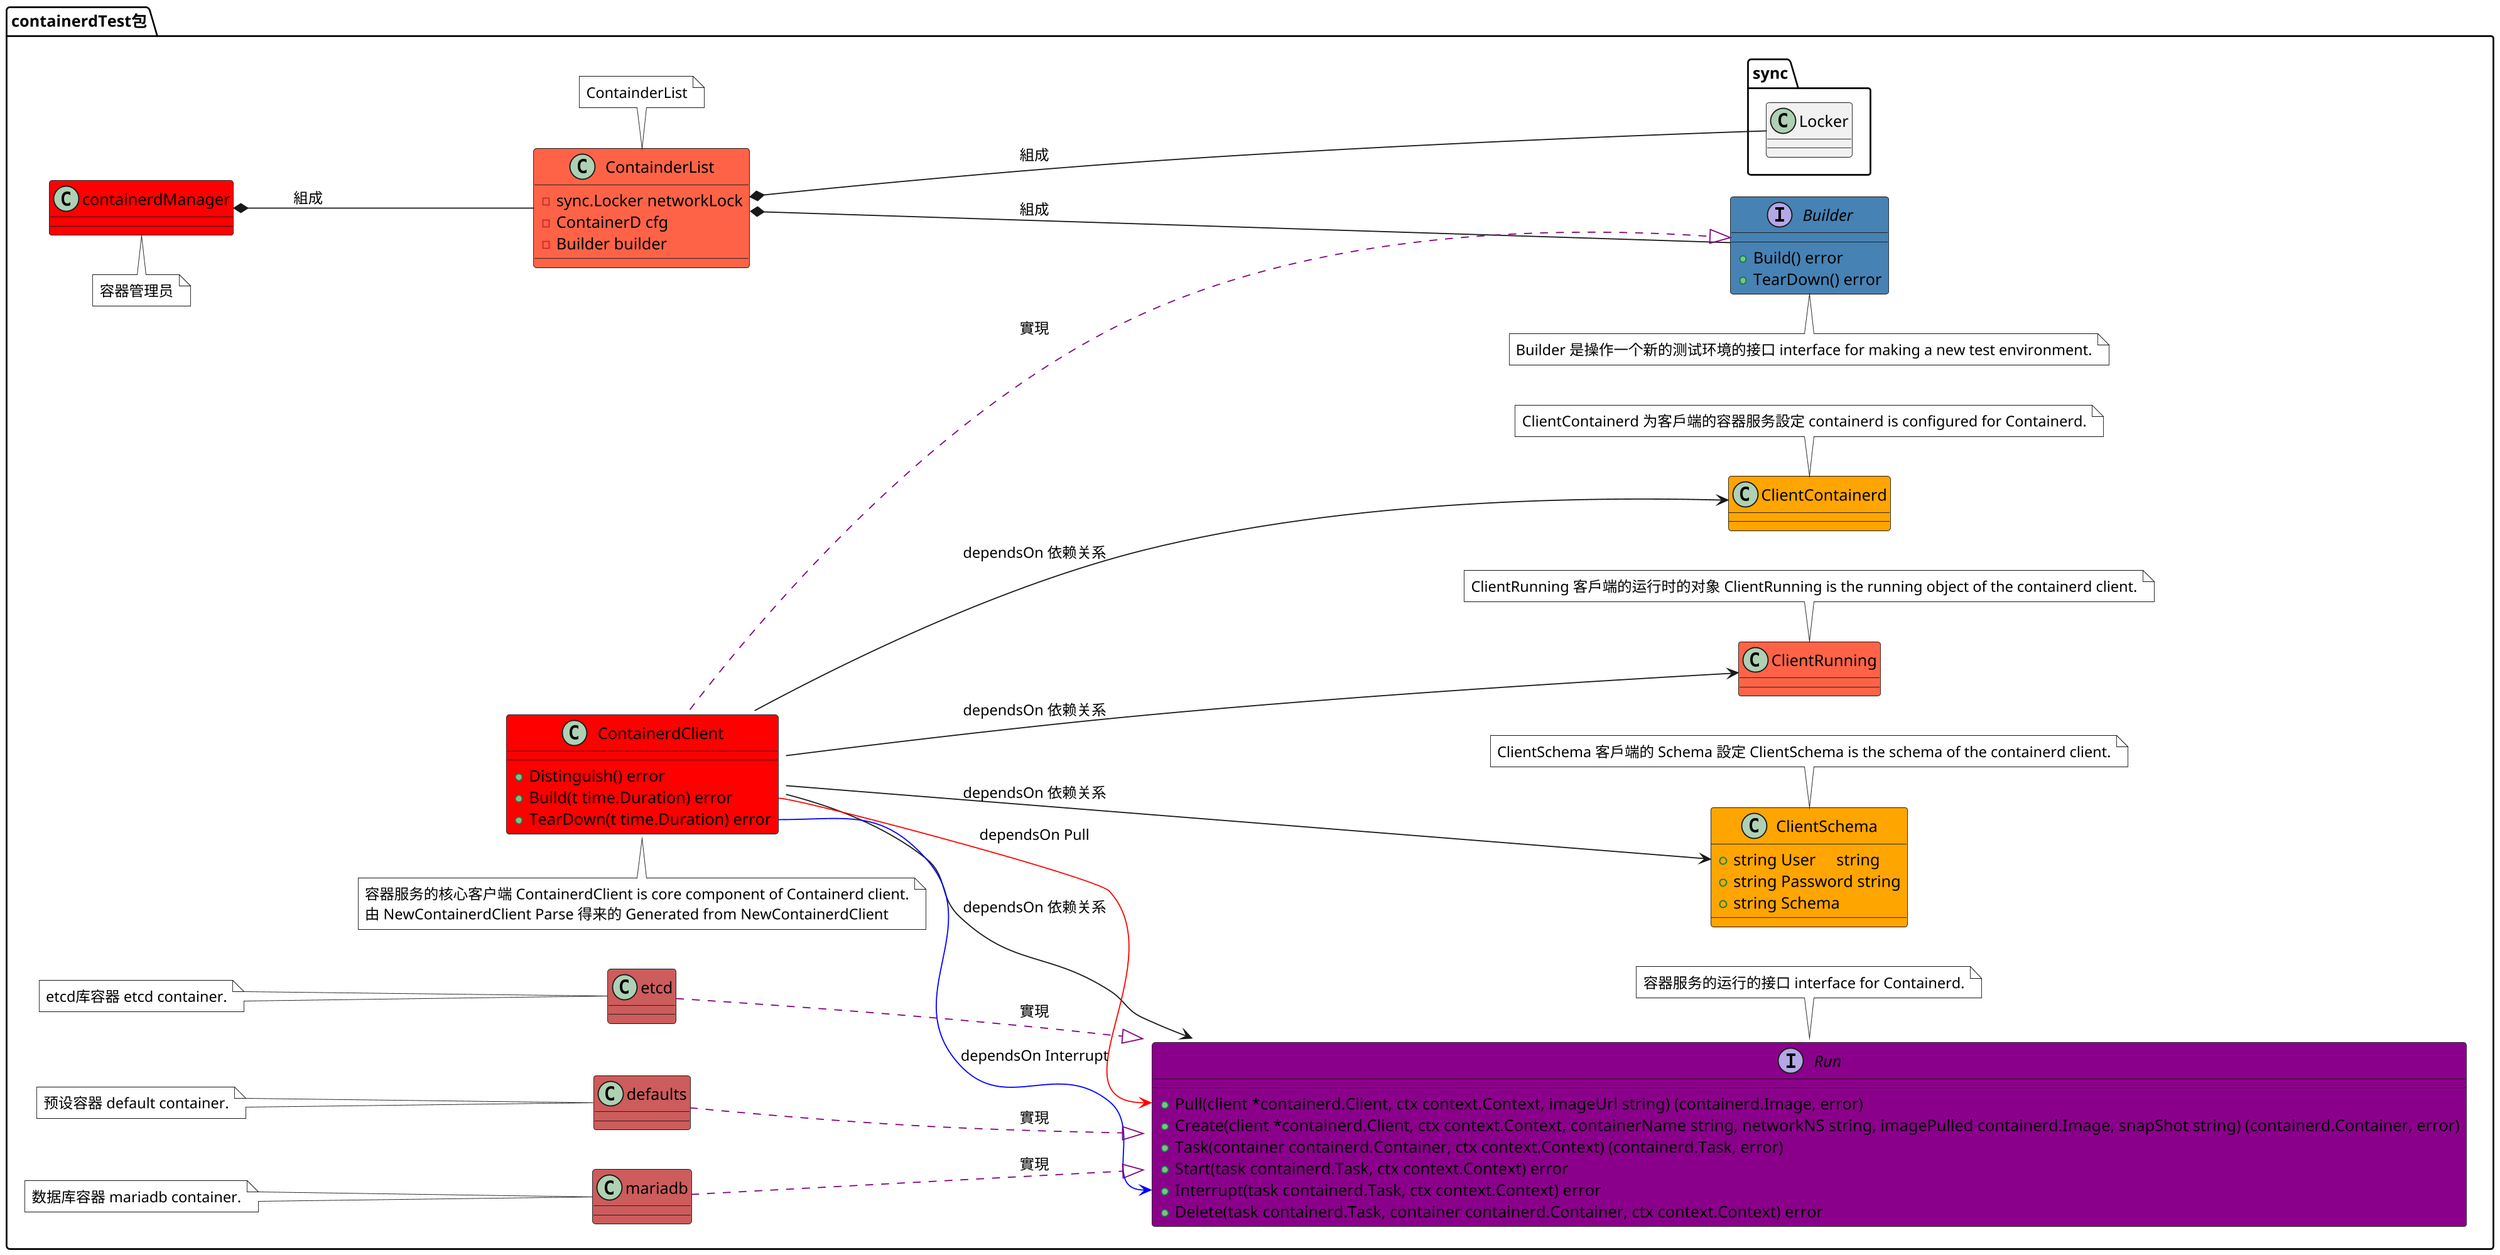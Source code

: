 @startuml

left to right direction
scale 5000 width
scale 2000 height

'预设背景的颜色
skinparam NoteBackgroundColor white


'整个 Containerd 运作的类图

package containerdTest包 {
    '管理员
    class containerdManager {
    }
    class containerdManager #back:red
    note top of containerdManager {
        容器管理员
    }

    class ContainderList {
    	- sync.Locker networkLock
    	- ContainerD cfg
    	- Builder builder
    }
    class ContainderList #back:tomato
    note bottom of ContainderList {
        ContainderList
    }

    '客户端介面
    interface Builder {
        + Build() error
        + TearDown() error
    }
    interface Builder #back:steelblue
    note top of Builder {
        Builder 是操作一个新的测试环境的接口 interface for making a new test environment.
    }

    '核心类
    class ContainerdClient {
        + Distinguish() error
        + Build(t time.Duration) error
        + TearDown(t time.Duration) error
    }
    class ContainerdClient #back:red
    note top of ContainerdClient {
        容器服务的核心客户端 ContainerdClient is core component of Containerd client.
        由 NewContainerdClient Parse 得来的 Generated from NewContainerdClient
    }

    '核心类的设定

    '核心类的容器设定
    class ClientContainerd {
    }
    class ClientContainerd #back:orange
    note bottom of ClientContainerd {
        ClientContainerd 为客戶端的容器服务設定 containerd is configured for Containerd.
    }

    '核心类的 Schema 设定
    class ClientSchema {
        + string User     string
        + string Password string
        + string Schema
    }
    class ClientSchema #back:orange
    note bottom of ClientSchema {
        ClientSchema 客戶端的 Schema 設定 ClientSchema is the schema of the containerd client.
    }

    '核心类的容器运行时的对象
    class ClientRunning {
    }
    class ClientRunning #back:tomato
    note bottom of ClientRunning {
        ClientRunning 客戶端的运行时的对象 ClientRunning is the running object of the containerd client.
    }

    '核心类的执行接口
    interface Run {
    	+ Pull(client *containerd.Client, ctx context.Context, imageUrl string) (containerd.Image, error)
    	+ Create(client *containerd.Client, ctx context.Context, containerName string, networkNS string, imagePulled containerd.Image, snapShot string) (containerd.Container, error)
    	+ Task(container containerd.Container, ctx context.Context) (containerd.Task, error)
    	+ Start(task containerd.Task, ctx context.Context) error
    	+ Interrupt(task containerd.Task, ctx context.Context) error
    	+ Delete(task containerd.Task, container containerd.Container, ctx context.Context) error
    }
    interface Run #back:darkmagenta
    note bottom of Run {
        容器服务的运行的接口 interface for Containerd.
    }

    '实现执行接口的类
    class defaults {
    }
    class defaults #back:indianred
    note left of defaults {
        预设容器 default container.
    }

    class mariadb {
    }
    class mariadb #back:indianred
    note left of mariadb {
        数据库容器 mariadb container.
    }

    class etcd {
    }
    class etcd #back:indianred
    note left of etcd {
        etcd库容器 etcd container.
    }

    '容器管理员的关联
    containerdManager *-- ContainderList: 組成
    ContainderList *-- Builder: 組成
    ContainderList *-- sync.Locker: 組成

    '核心类的设定档关连
    ContainerdClient --> ClientContainerd: dependsOn 依赖关系
    ContainerdClient --> ClientSchema: dependsOn 依赖关系

    '核心类的执行物件的关连
    ContainerdClient --> ClientRunning: dependsOn 依赖关系

    '核心类的执行接口的关连
    ContainerdClient --> Run: dependsOn 依赖关系

    '实现执行接口的类的关连
    defaults .[#Purple].|> Run: 實現
    mariadb .[#Purple].|> Run: 實現
    etcd .[#Purple].|> Run: 實現

    '核心类的执行创建函数的关连
    ContainerdClient::Build -[#Red]-> Run::Pull: dependsOn Pull
    'ContainerdClient::Build -[#Red]-> Run::Create: dependsOn Create
    'ContainerdClient::Build -[#Red]-> Run::Task: dependsOn Task
    'ContainerdClient::Build -[#Red]-> Run::Start: dependsOn Start

    '核心类的执行拆除函数的关连
    ContainerdClient::TearDown -[#Blue]-> Run::Interrupt: dependsOn Interrupt
    'ContainerdClient::TearDown -[#Blue]-> Run::Delete: dependsOn Delete

    '客户端介面的关连
    ContainerdClient .[#Purple].|> Builder: 實現
}

@enduml